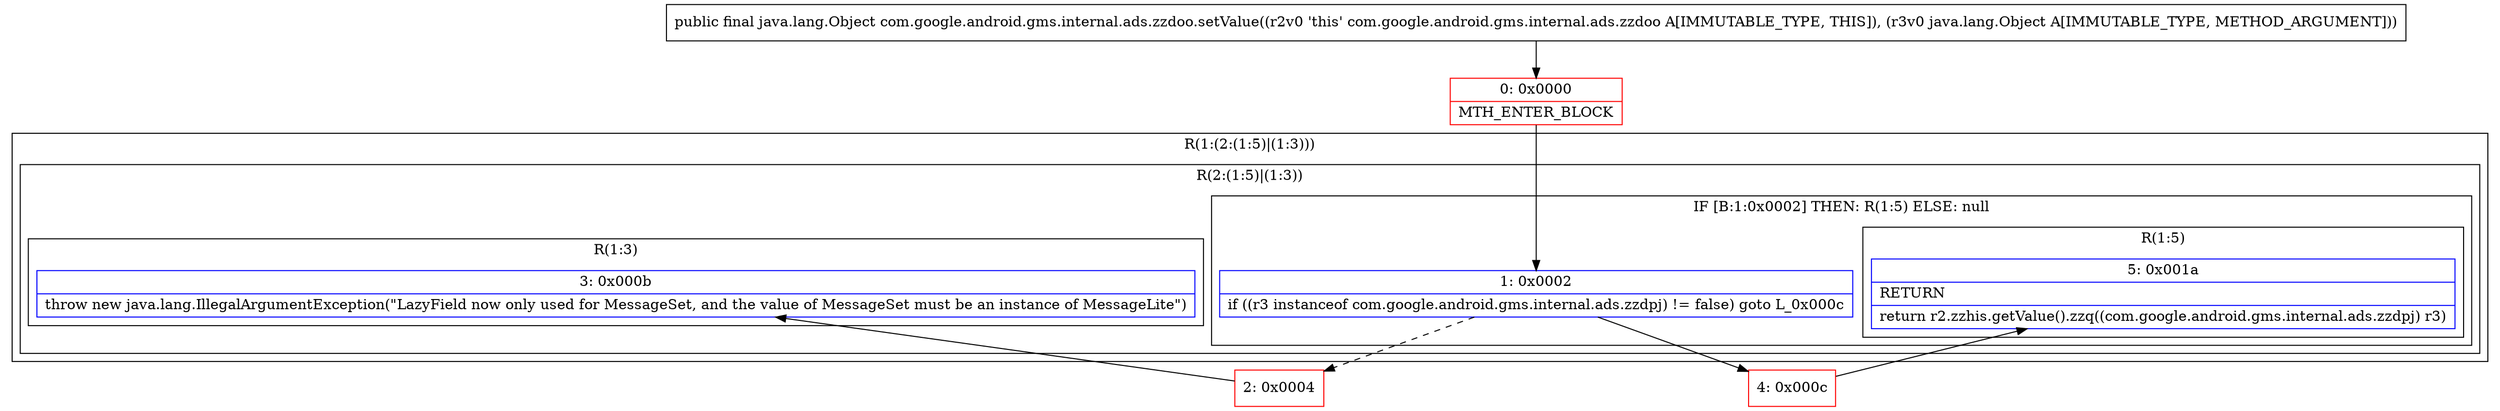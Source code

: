 digraph "CFG forcom.google.android.gms.internal.ads.zzdoo.setValue(Ljava\/lang\/Object;)Ljava\/lang\/Object;" {
subgraph cluster_Region_934786227 {
label = "R(1:(2:(1:5)|(1:3)))";
node [shape=record,color=blue];
subgraph cluster_Region_1268821993 {
label = "R(2:(1:5)|(1:3))";
node [shape=record,color=blue];
subgraph cluster_IfRegion_384191746 {
label = "IF [B:1:0x0002] THEN: R(1:5) ELSE: null";
node [shape=record,color=blue];
Node_1 [shape=record,label="{1\:\ 0x0002|if ((r3 instanceof com.google.android.gms.internal.ads.zzdpj) != false) goto L_0x000c\l}"];
subgraph cluster_Region_1933322002 {
label = "R(1:5)";
node [shape=record,color=blue];
Node_5 [shape=record,label="{5\:\ 0x001a|RETURN\l|return r2.zzhis.getValue().zzq((com.google.android.gms.internal.ads.zzdpj) r3)\l}"];
}
}
subgraph cluster_Region_2040797162 {
label = "R(1:3)";
node [shape=record,color=blue];
Node_3 [shape=record,label="{3\:\ 0x000b|throw new java.lang.IllegalArgumentException(\"LazyField now only used for MessageSet, and the value of MessageSet must be an instance of MessageLite\")\l}"];
}
}
}
Node_0 [shape=record,color=red,label="{0\:\ 0x0000|MTH_ENTER_BLOCK\l}"];
Node_2 [shape=record,color=red,label="{2\:\ 0x0004}"];
Node_4 [shape=record,color=red,label="{4\:\ 0x000c}"];
MethodNode[shape=record,label="{public final java.lang.Object com.google.android.gms.internal.ads.zzdoo.setValue((r2v0 'this' com.google.android.gms.internal.ads.zzdoo A[IMMUTABLE_TYPE, THIS]), (r3v0 java.lang.Object A[IMMUTABLE_TYPE, METHOD_ARGUMENT])) }"];
MethodNode -> Node_0;
Node_1 -> Node_2[style=dashed];
Node_1 -> Node_4;
Node_0 -> Node_1;
Node_2 -> Node_3;
Node_4 -> Node_5;
}

